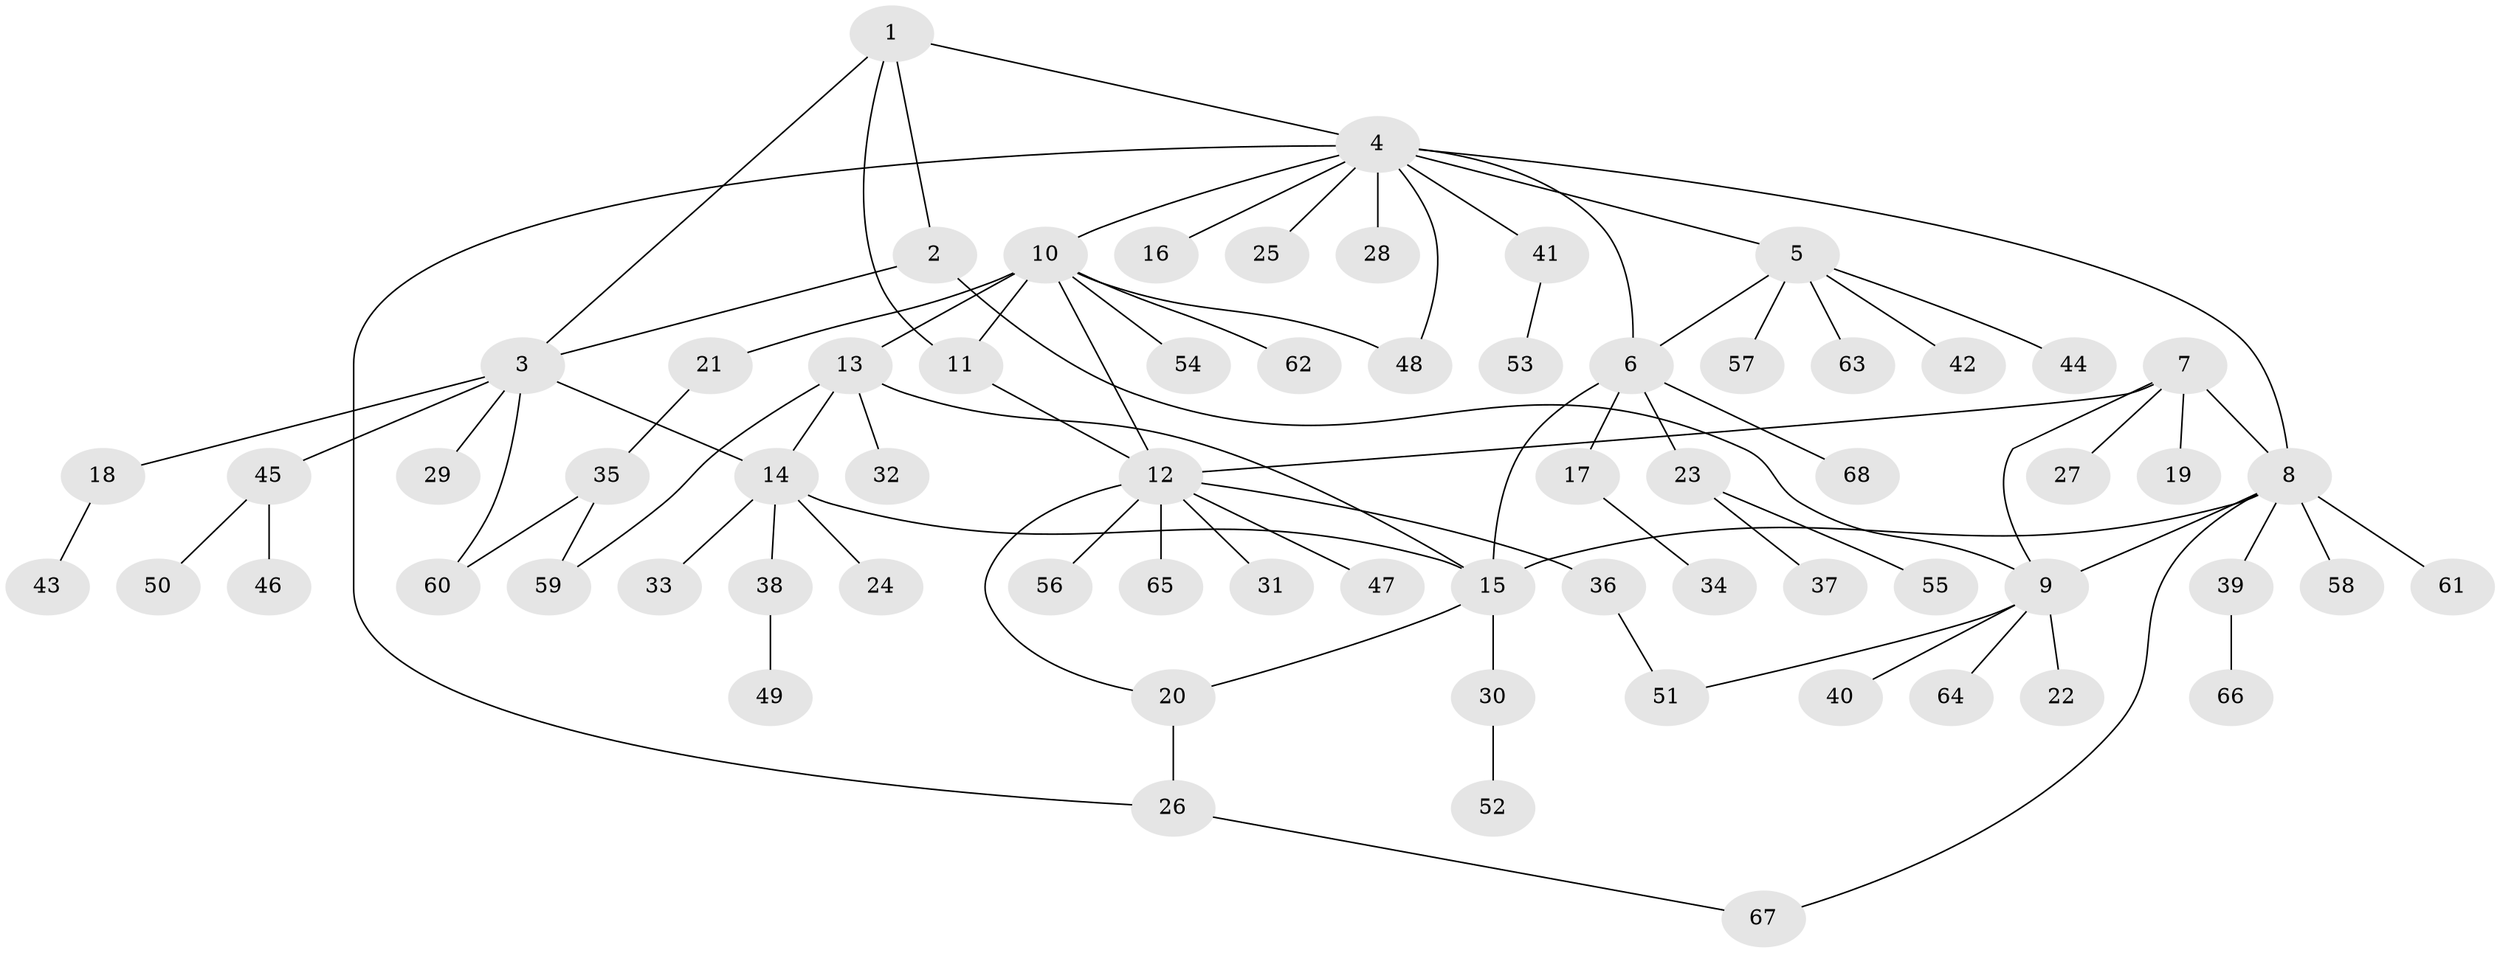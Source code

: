 // Generated by graph-tools (version 1.1) at 2025/37/03/09/25 02:37:14]
// undirected, 68 vertices, 85 edges
graph export_dot {
graph [start="1"]
  node [color=gray90,style=filled];
  1;
  2;
  3;
  4;
  5;
  6;
  7;
  8;
  9;
  10;
  11;
  12;
  13;
  14;
  15;
  16;
  17;
  18;
  19;
  20;
  21;
  22;
  23;
  24;
  25;
  26;
  27;
  28;
  29;
  30;
  31;
  32;
  33;
  34;
  35;
  36;
  37;
  38;
  39;
  40;
  41;
  42;
  43;
  44;
  45;
  46;
  47;
  48;
  49;
  50;
  51;
  52;
  53;
  54;
  55;
  56;
  57;
  58;
  59;
  60;
  61;
  62;
  63;
  64;
  65;
  66;
  67;
  68;
  1 -- 2;
  1 -- 3;
  1 -- 4;
  1 -- 11;
  2 -- 3;
  2 -- 9;
  3 -- 14;
  3 -- 18;
  3 -- 29;
  3 -- 45;
  3 -- 60;
  4 -- 5;
  4 -- 6;
  4 -- 8;
  4 -- 10;
  4 -- 16;
  4 -- 25;
  4 -- 26;
  4 -- 28;
  4 -- 41;
  4 -- 48;
  5 -- 6;
  5 -- 42;
  5 -- 44;
  5 -- 57;
  5 -- 63;
  6 -- 15;
  6 -- 17;
  6 -- 23;
  6 -- 68;
  7 -- 8;
  7 -- 9;
  7 -- 12;
  7 -- 19;
  7 -- 27;
  8 -- 9;
  8 -- 15;
  8 -- 39;
  8 -- 58;
  8 -- 61;
  8 -- 67;
  9 -- 22;
  9 -- 40;
  9 -- 51;
  9 -- 64;
  10 -- 11;
  10 -- 12;
  10 -- 13;
  10 -- 21;
  10 -- 48;
  10 -- 54;
  10 -- 62;
  11 -- 12;
  12 -- 20;
  12 -- 31;
  12 -- 36;
  12 -- 47;
  12 -- 56;
  12 -- 65;
  13 -- 14;
  13 -- 15;
  13 -- 32;
  13 -- 59;
  14 -- 15;
  14 -- 24;
  14 -- 33;
  14 -- 38;
  15 -- 20;
  15 -- 30;
  17 -- 34;
  18 -- 43;
  20 -- 26;
  21 -- 35;
  23 -- 37;
  23 -- 55;
  26 -- 67;
  30 -- 52;
  35 -- 59;
  35 -- 60;
  36 -- 51;
  38 -- 49;
  39 -- 66;
  41 -- 53;
  45 -- 46;
  45 -- 50;
}
